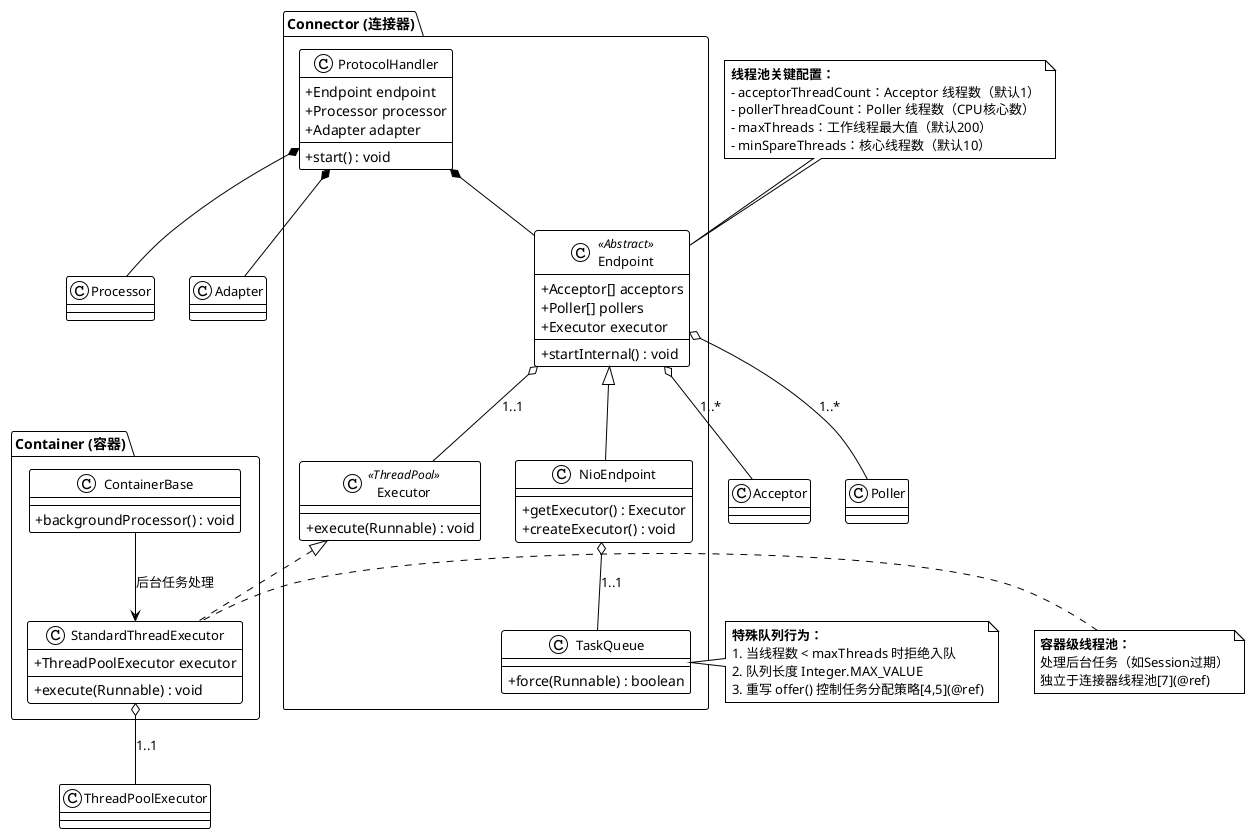 @startuml
!theme plain
skinparam classFontSize 13
skinparam classAttributeIconSize 0

package "Connector (连接器)" {
  class ProtocolHandler {
    + Endpoint endpoint
    + Processor processor
    + Adapter adapter
    + start() : void
  }

  class Endpoint <<Abstract>> {
    + Acceptor[] acceptors
    + Poller[] pollers
    + Executor executor
    + startInternal() : void
  }

  class NioEndpoint {
    + getExecutor() : Executor
    + createExecutor() : void
  }

  class Executor <<ThreadPool>> {
    + execute(Runnable) : void
  }

  class TaskQueue {
    + force(Runnable) : boolean
  }
}

package "Container (容器)" {
  class ContainerBase {
    + backgroundProcessor() : void
  }

  class StandardThreadExecutor {
    + ThreadPoolExecutor executor
    + execute(Runnable) : void
  }
}

ProtocolHandler *-- Endpoint
ProtocolHandler *-- Processor
ProtocolHandler *-- Adapter

Endpoint <|-- NioEndpoint
Endpoint o-- Executor : 1..1
Endpoint o-- Acceptor : 1..*
Endpoint o-- Poller : 1..*

NioEndpoint o-- TaskQueue : 1..1

Executor <|.. StandardThreadExecutor
StandardThreadExecutor o-- ThreadPoolExecutor : 1..1

ContainerBase --> StandardThreadExecutor : 后台任务处理

note top of Endpoint
  ​**线程池关键配置：​**
  - acceptorThreadCount：Acceptor 线程数（默认1）
  - pollerThreadCount：Poller 线程数（CPU核心数）
  - maxThreads：工作线程最大值（默认200）
  - minSpareThreads：核心线程数（默认10）
end note

note right of TaskQueue
  ​**特殊队列行为：​**
  1. 当线程数 < maxThreads 时拒绝入队
  2. 队列长度 Integer.MAX_VALUE
  3. 重写 offer() 控制任务分配策略[4,5](@ref)
end note

note left of StandardThreadExecutor
  ​**容器级线程池：​**
  处理后台任务（如Session过期）
  独立于连接器线程池[7](@ref)
end note
@enduml